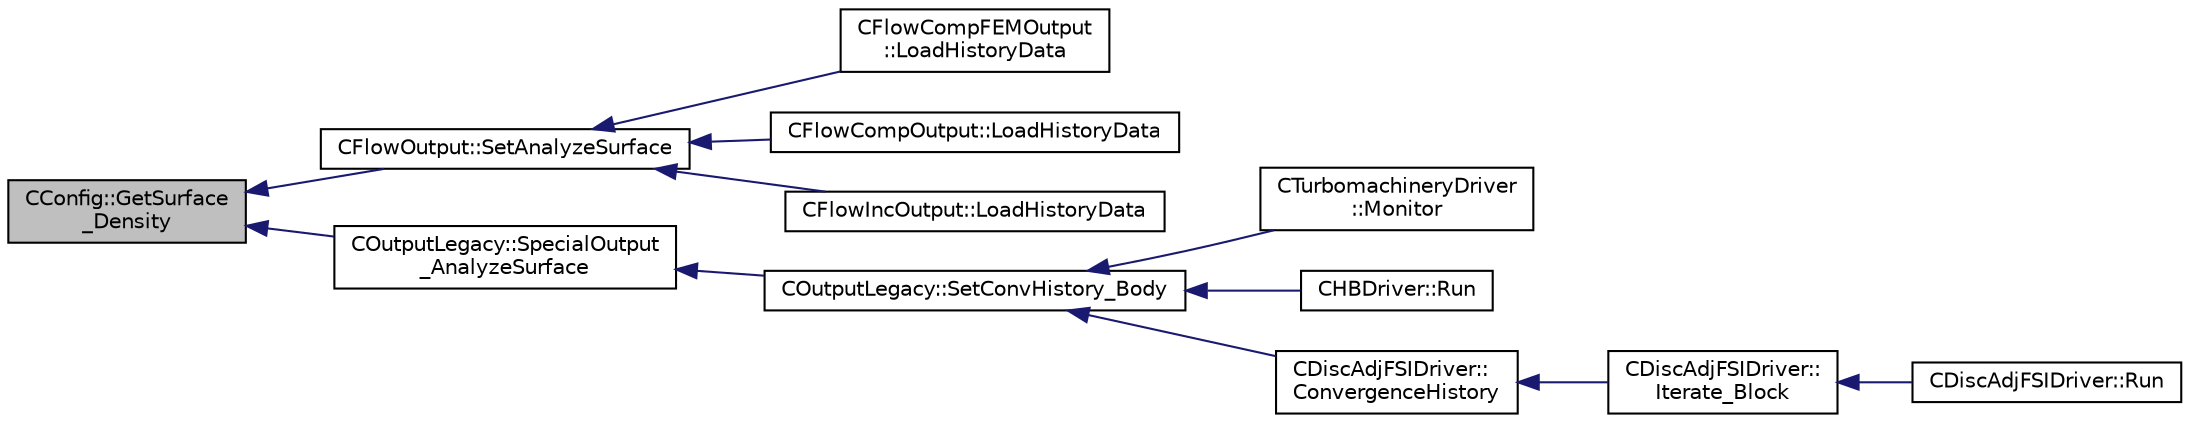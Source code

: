 digraph "CConfig::GetSurface_Density"
{
  edge [fontname="Helvetica",fontsize="10",labelfontname="Helvetica",labelfontsize="10"];
  node [fontname="Helvetica",fontsize="10",shape=record];
  rankdir="LR";
  Node11726 [label="CConfig::GetSurface\l_Density",height=0.2,width=0.4,color="black", fillcolor="grey75", style="filled", fontcolor="black"];
  Node11726 -> Node11727 [dir="back",color="midnightblue",fontsize="10",style="solid",fontname="Helvetica"];
  Node11727 [label="CFlowOutput::SetAnalyzeSurface",height=0.2,width=0.4,color="black", fillcolor="white", style="filled",URL="$class_c_flow_output.html#a3fce259b2fe0a624a311ef889f9ab36c",tooltip="Set flow surface output field values. "];
  Node11727 -> Node11728 [dir="back",color="midnightblue",fontsize="10",style="solid",fontname="Helvetica"];
  Node11728 [label="CFlowCompFEMOutput\l::LoadHistoryData",height=0.2,width=0.4,color="black", fillcolor="white", style="filled",URL="$class_c_flow_comp_f_e_m_output.html#a0a4561b8ab0dffd1052f884062fd9710",tooltip="Load the history output field values. "];
  Node11727 -> Node11729 [dir="back",color="midnightblue",fontsize="10",style="solid",fontname="Helvetica"];
  Node11729 [label="CFlowCompOutput::LoadHistoryData",height=0.2,width=0.4,color="black", fillcolor="white", style="filled",URL="$class_c_flow_comp_output.html#a393cb19a691990ee6e88f844eccc79ed",tooltip="Load the history output field values. "];
  Node11727 -> Node11730 [dir="back",color="midnightblue",fontsize="10",style="solid",fontname="Helvetica"];
  Node11730 [label="CFlowIncOutput::LoadHistoryData",height=0.2,width=0.4,color="black", fillcolor="white", style="filled",URL="$class_c_flow_inc_output.html#a466112efa2e3a89cdd2456701a0480b5",tooltip="Load the history output field values. "];
  Node11726 -> Node11731 [dir="back",color="midnightblue",fontsize="10",style="solid",fontname="Helvetica"];
  Node11731 [label="COutputLegacy::SpecialOutput\l_AnalyzeSurface",height=0.2,width=0.4,color="black", fillcolor="white", style="filled",URL="$class_c_output_legacy.html#ae5bab3f07ff9b9d1434626add0d4d332",tooltip="Writes one dimensional output. "];
  Node11731 -> Node11732 [dir="back",color="midnightblue",fontsize="10",style="solid",fontname="Helvetica"];
  Node11732 [label="COutputLegacy::SetConvHistory_Body",height=0.2,width=0.4,color="black", fillcolor="white", style="filled",URL="$class_c_output_legacy.html#a217cc0d778a3828499189a9debee47c6",tooltip="Write the history file and the convergence on the screen for serial computations. ..."];
  Node11732 -> Node11733 [dir="back",color="midnightblue",fontsize="10",style="solid",fontname="Helvetica"];
  Node11733 [label="CTurbomachineryDriver\l::Monitor",height=0.2,width=0.4,color="black", fillcolor="white", style="filled",URL="$class_c_turbomachinery_driver.html#a41d7b50bbacef68eb5436293ebb2da4f",tooltip="Monitor the computation. "];
  Node11732 -> Node11734 [dir="back",color="midnightblue",fontsize="10",style="solid",fontname="Helvetica"];
  Node11734 [label="CHBDriver::Run",height=0.2,width=0.4,color="black", fillcolor="white", style="filled",URL="$class_c_h_b_driver.html#a98c0448a8e0404845ee54e25b62eaea9",tooltip="Run a single iteration of a Harmonic Balance problem. "];
  Node11732 -> Node11735 [dir="back",color="midnightblue",fontsize="10",style="solid",fontname="Helvetica"];
  Node11735 [label="CDiscAdjFSIDriver::\lConvergenceHistory",height=0.2,width=0.4,color="black", fillcolor="white", style="filled",URL="$class_c_disc_adj_f_s_i_driver.html#a139dfa2442613879f2b15f28a09c2bd5",tooltip="Output the convergence history. "];
  Node11735 -> Node11736 [dir="back",color="midnightblue",fontsize="10",style="solid",fontname="Helvetica"];
  Node11736 [label="CDiscAdjFSIDriver::\lIterate_Block",height=0.2,width=0.4,color="black", fillcolor="white", style="filled",URL="$class_c_disc_adj_f_s_i_driver.html#a84949f139fa795b7d34d6ff77e82eb5c",tooltip="Iterate a certain block for adjoint FSI - may be the whole set of variables or independent and subite..."];
  Node11736 -> Node11737 [dir="back",color="midnightblue",fontsize="10",style="solid",fontname="Helvetica"];
  Node11737 [label="CDiscAdjFSIDriver::Run",height=0.2,width=0.4,color="black", fillcolor="white", style="filled",URL="$class_c_disc_adj_f_s_i_driver.html#a2e965d6e9c4dcfc296077cae225cab21",tooltip="Run a Discrete Adjoint iteration for the FSI problem. "];
}
